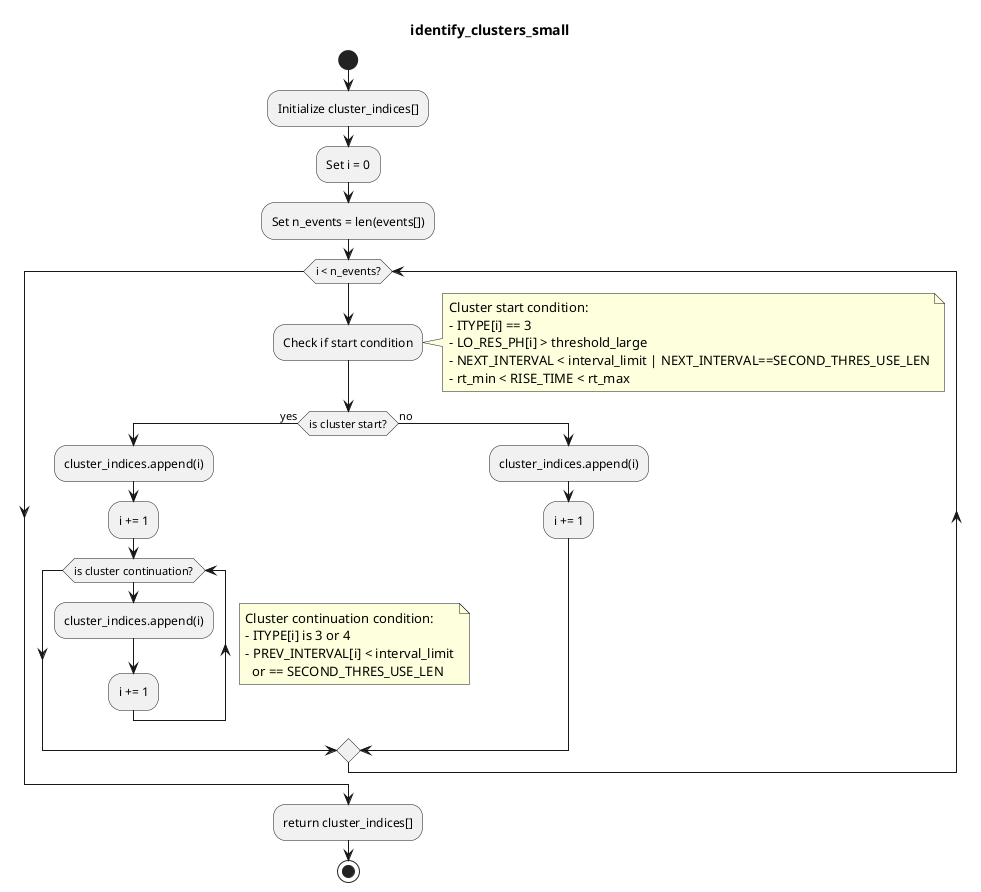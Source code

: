@startuml
title identify_clusters_small

start

:Initialize cluster_indices[];
:Set i = 0;
:Set n_events = len(events[]);

while (i < n_events?)
  :Check if start condition;

  note right
  Cluster start condition:
  - ITYPE[i] == 3
  - LO_RES_PH[i] > threshold_large
  - NEXT_INTERVAL < interval_limit | NEXT_INTERVAL==SECOND_THRES_USE_LEN
  - rt_min < RISE_TIME < rt_max
  end note

  if (is cluster start?) then (yes)
    :cluster_indices.append(i);
    :i += 1;

    while (is cluster continuation?)

      note right
      Cluster continuation condition:
      - ITYPE[i] is 3 or 4
      - PREV_INTERVAL[i] < interval_limit
        or == SECOND_THRES_USE_LEN
      end note

      :cluster_indices.append(i);
      :i += 1;
    endwhile

  else (no)
    :cluster_indices.append(i);
    :i += 1;
  endif
endwhile

:return cluster_indices[];
stop
@enduml

